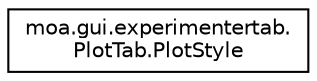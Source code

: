 digraph "Graphical Class Hierarchy"
{
 // LATEX_PDF_SIZE
  edge [fontname="Helvetica",fontsize="10",labelfontname="Helvetica",labelfontsize="10"];
  node [fontname="Helvetica",fontsize="10",shape=record];
  rankdir="LR";
  Node0 [label="moa.gui.experimentertab.\lPlotTab.PlotStyle",height=0.2,width=0.4,color="black", fillcolor="white", style="filled",URL="$enummoa_1_1gui_1_1experimentertab_1_1_plot_tab_1_1_plot_style.html",tooltip=" "];
}
